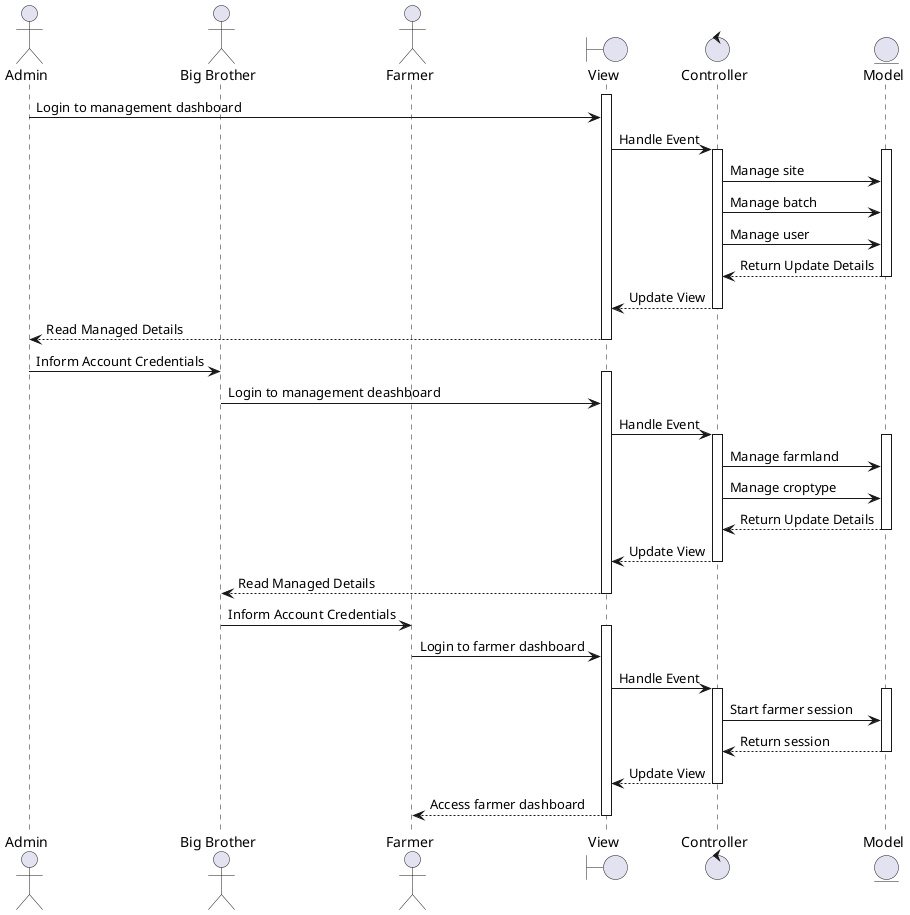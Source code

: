 @startuml


actor Admin as admin
actor "Big Brother" as bigbro
actor Farmer as farmer
boundary View as view
control Controller as controller
entity Model as model


activate view
admin -> view : Login to management dashboard

view -> controller : Handle Event
activate controller

activate model
controller -> model : Manage site
controller -> model : Manage batch
controller -> model : Manage user


model --> controller: Return Update Details
deactivate model

controller --> view: Update View
deactivate controller
view --> admin: Read Managed Details
deactivate view

'BIG BROTHER ACTIONS'
admin -> bigbro: Inform Account Credentials

activate view
bigbro -> view: Login to management deashboard


view -> controller : Handle Event
activate controller

activate model
controller -> model : Manage farmland
controller -> model : Manage croptype

model --> controller: Return Update Details
deactivate model

controller --> view: Update View
deactivate controller
view --> bigbro: Read Managed Details
deactivate view

'FARMER ACTIONS'
bigbro -> farmer: Inform Account Credentials

activate view
farmer -> view: Login to farmer dashboard


view -> controller : Handle Event
activate controller

activate model
controller -> model : Start farmer session

model --> controller: Return session
deactivate model

controller --> view: Update View
deactivate controller
view --> farmer: Access farmer dashboard
deactivate view



@enduml
